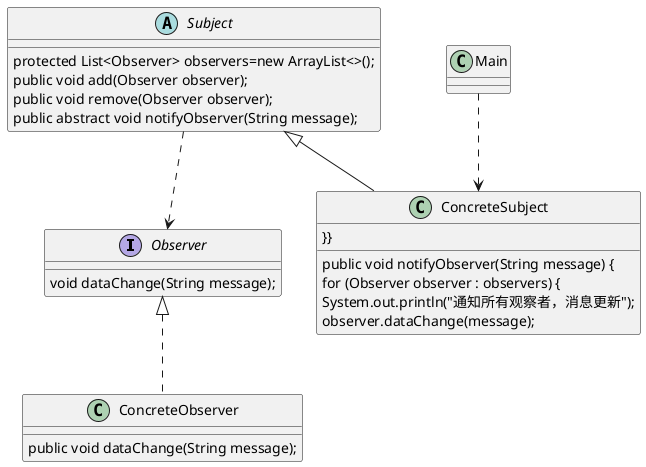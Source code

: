 @startuml
interface Observer {
    void dataChange(String message);
}
abstract class Subject {
    protected List<Observer> observers=new ArrayList<>();
    public void add(Observer observer);
    public void remove(Observer observer);
    public abstract void notifyObserver(String message);
}
class ConcreteObserver implements Observer{
    public void dataChange(String message);
}
class ConcreteSubject extends Subject{
    public void notifyObserver(String message) {
        for (Observer observer : observers) {
            System.out.println("通知所有观察者，消息更新");
            observer.dataChange(message);
        }}
}
Subject ..> Observer
class Main{}
Main ..>ConcreteSubject
@enduml